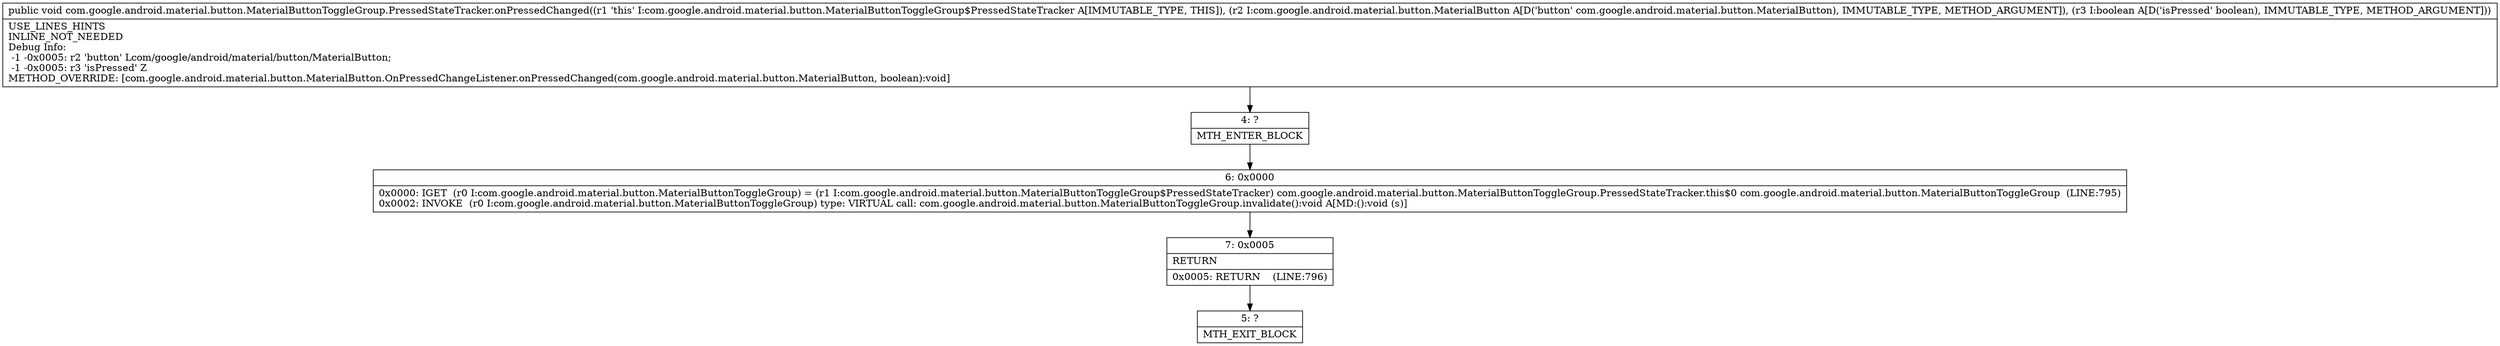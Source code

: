 digraph "CFG forcom.google.android.material.button.MaterialButtonToggleGroup.PressedStateTracker.onPressedChanged(Lcom\/google\/android\/material\/button\/MaterialButton;Z)V" {
Node_4 [shape=record,label="{4\:\ ?|MTH_ENTER_BLOCK\l}"];
Node_6 [shape=record,label="{6\:\ 0x0000|0x0000: IGET  (r0 I:com.google.android.material.button.MaterialButtonToggleGroup) = (r1 I:com.google.android.material.button.MaterialButtonToggleGroup$PressedStateTracker) com.google.android.material.button.MaterialButtonToggleGroup.PressedStateTracker.this$0 com.google.android.material.button.MaterialButtonToggleGroup  (LINE:795)\l0x0002: INVOKE  (r0 I:com.google.android.material.button.MaterialButtonToggleGroup) type: VIRTUAL call: com.google.android.material.button.MaterialButtonToggleGroup.invalidate():void A[MD:():void (s)]\l}"];
Node_7 [shape=record,label="{7\:\ 0x0005|RETURN\l|0x0005: RETURN    (LINE:796)\l}"];
Node_5 [shape=record,label="{5\:\ ?|MTH_EXIT_BLOCK\l}"];
MethodNode[shape=record,label="{public void com.google.android.material.button.MaterialButtonToggleGroup.PressedStateTracker.onPressedChanged((r1 'this' I:com.google.android.material.button.MaterialButtonToggleGroup$PressedStateTracker A[IMMUTABLE_TYPE, THIS]), (r2 I:com.google.android.material.button.MaterialButton A[D('button' com.google.android.material.button.MaterialButton), IMMUTABLE_TYPE, METHOD_ARGUMENT]), (r3 I:boolean A[D('isPressed' boolean), IMMUTABLE_TYPE, METHOD_ARGUMENT]))  | USE_LINES_HINTS\lINLINE_NOT_NEEDED\lDebug Info:\l  \-1 \-0x0005: r2 'button' Lcom\/google\/android\/material\/button\/MaterialButton;\l  \-1 \-0x0005: r3 'isPressed' Z\lMETHOD_OVERRIDE: [com.google.android.material.button.MaterialButton.OnPressedChangeListener.onPressedChanged(com.google.android.material.button.MaterialButton, boolean):void]\l}"];
MethodNode -> Node_4;Node_4 -> Node_6;
Node_6 -> Node_7;
Node_7 -> Node_5;
}

